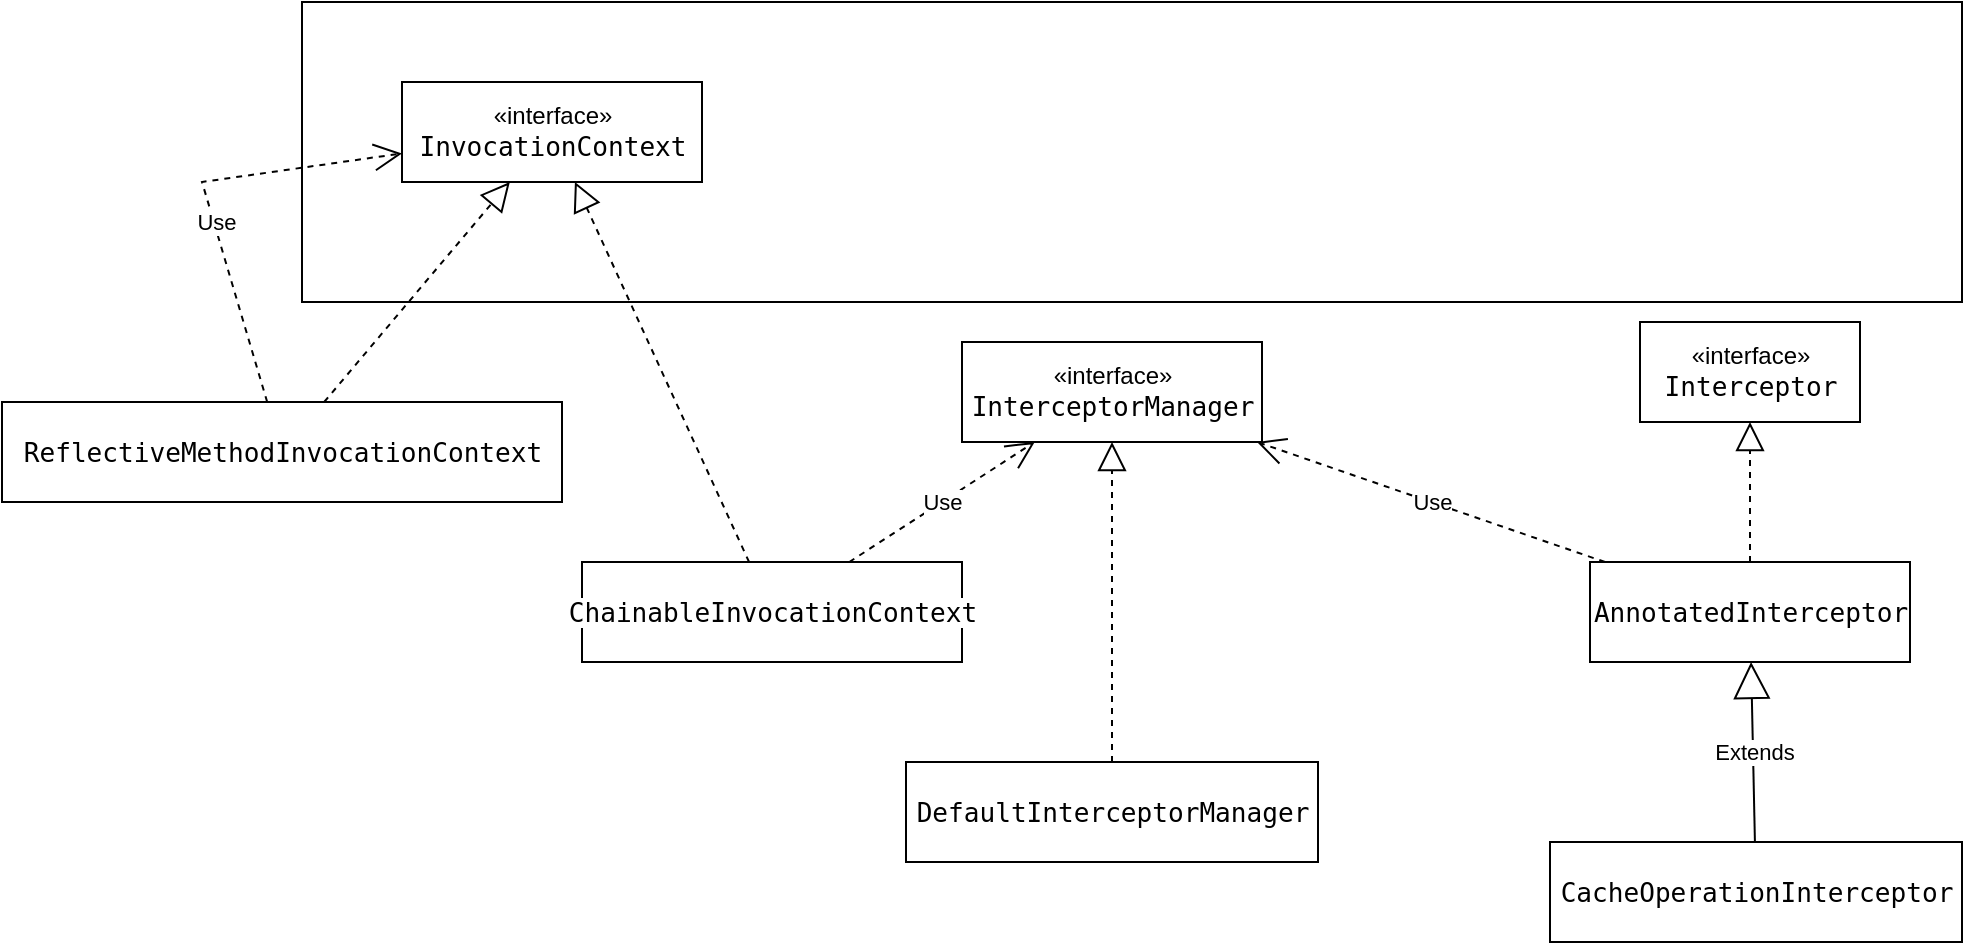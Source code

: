 <mxfile version="13.9.9" type="device"><diagram id="23iRSUPoRavnBvh4doch" name="Page-1"><mxGraphModel dx="1913" dy="1967" grid="1" gridSize="10" guides="1" tooltips="1" connect="1" arrows="1" fold="1" page="1" pageScale="1" pageWidth="827" pageHeight="1169" math="0" shadow="0"><root><mxCell id="0"/><mxCell id="1" parent="0"/><mxCell id="2" value="&lt;div style=&quot;background-color: rgb(255, 255, 255); color: rgb(8, 8, 8); font-family: &amp;quot;JetBrains Mono&amp;quot;, monospace; font-size: 9.8pt;&quot;&gt;&lt;div style=&quot;font-size: 9.8pt;&quot;&gt;&lt;span style=&quot;color:#000000;&quot;&gt;AnnotatedInterceptor&lt;/span&gt;&lt;/div&gt;&lt;/div&gt;" style="html=1;" parent="1" vertex="1"><mxGeometry x="274" y="170" width="160" height="50" as="geometry"/></mxCell><mxCell id="4" value="«interface»&lt;br&gt;&lt;span style=&quot;font-family: &amp;quot;JetBrains Mono&amp;quot;, monospace; font-size: 13.067px; background-color: rgb(255, 255, 255);&quot;&gt;Interceptor&lt;/span&gt;" style="html=1;" parent="1" vertex="1"><mxGeometry x="299" y="50" width="110" height="50" as="geometry"/></mxCell><mxCell id="6" value="" style="endArrow=block;dashed=1;endFill=0;endSize=12;html=1;rounded=0;" parent="1" source="2" target="4" edge="1"><mxGeometry width="160" relative="1" as="geometry"><mxPoint x="164" y="120" as="sourcePoint"/><mxPoint x="324" y="120" as="targetPoint"/></mxGeometry></mxCell><mxCell id="7" value="&lt;div style=&quot;background-color: rgb(255, 255, 255); color: rgb(8, 8, 8); font-family: &amp;quot;JetBrains Mono&amp;quot;, monospace; font-size: 9.8pt;&quot;&gt;&lt;span style=&quot;color:#000000;&quot;&gt;CacheOperationInterceptor&lt;/span&gt;&lt;/div&gt;" style="html=1;" parent="1" vertex="1"><mxGeometry x="254" y="310" width="206" height="50" as="geometry"/></mxCell><mxCell id="8" value="Extends" style="endArrow=block;endSize=16;endFill=0;html=1;rounded=0;" parent="1" source="7" target="2" edge="1"><mxGeometry width="160" relative="1" as="geometry"><mxPoint x="124" y="310" as="sourcePoint"/><mxPoint x="284" y="310" as="targetPoint"/></mxGeometry></mxCell><mxCell id="9" value="Use" style="endArrow=open;endSize=12;dashed=1;html=1;rounded=0;" parent="1" source="2" target="10" edge="1"><mxGeometry width="160" relative="1" as="geometry"><mxPoint x="570" y="260" as="sourcePoint"/><mxPoint x="730" y="260" as="targetPoint"/></mxGeometry></mxCell><mxCell id="10" value="«interface»&lt;br&gt;&lt;span style=&quot;font-family: &amp;quot;JetBrains Mono&amp;quot;, monospace; font-size: 13.067px; background-color: rgb(255, 255, 255);&quot;&gt;InterceptorManager&lt;/span&gt;" style="html=1;" parent="1" vertex="1"><mxGeometry x="-40" y="60" width="150" height="50" as="geometry"/></mxCell><mxCell id="11" value="&lt;div style=&quot;background-color: rgb(255, 255, 255); color: rgb(8, 8, 8); font-family: &amp;quot;JetBrains Mono&amp;quot;, monospace; font-size: 9.8pt;&quot;&gt;&lt;div style=&quot;font-size: 9.8pt;&quot;&gt;&lt;span style=&quot;color:#000000;&quot;&gt;DefaultInterceptorManager&lt;/span&gt;&lt;/div&gt;&lt;/div&gt;" style="html=1;" parent="1" vertex="1"><mxGeometry x="-68" y="270" width="206" height="50" as="geometry"/></mxCell><mxCell id="14" value="" style="rounded=0;whiteSpace=wrap;html=1;fillColor=none;" parent="1" vertex="1"><mxGeometry x="-370" y="-110" width="830" height="150" as="geometry"/></mxCell><mxCell id="12" value="" style="endArrow=block;dashed=1;endFill=0;endSize=12;html=1;rounded=0;" parent="1" source="11" target="10" edge="1"><mxGeometry width="160" relative="1" as="geometry"><mxPoint x="-272" y="280" as="sourcePoint"/><mxPoint x="-272" y="210" as="targetPoint"/></mxGeometry></mxCell><mxCell id="15" value="«interface»&lt;br&gt;&lt;div style=&quot;background-color: rgb(255, 255, 255); color: rgb(8, 8, 8); font-family: &amp;quot;JetBrains Mono&amp;quot;, monospace; font-size: 9.8pt;&quot;&gt;&lt;span style=&quot;color:#000000;&quot;&gt;InvocationContext&lt;/span&gt;&lt;/div&gt;" style="html=1;" parent="1" vertex="1"><mxGeometry x="-320" y="-70" width="150" height="50" as="geometry"/></mxCell><mxCell id="16" value="&lt;div style=&quot;background-color: rgb(255, 255, 255); color: rgb(8, 8, 8); font-family: &amp;quot;JetBrains Mono&amp;quot;, monospace; font-size: 9.8pt;&quot;&gt;&lt;div style=&quot;font-size: 9.8pt;&quot;&gt;&lt;div style=&quot;font-size: 9.8pt;&quot;&gt;&lt;span style=&quot;color:#000000;&quot;&gt;ChainableInvocationContext&lt;/span&gt;&lt;/div&gt;&lt;/div&gt;&lt;/div&gt;" style="html=1;" parent="1" vertex="1"><mxGeometry x="-230" y="170" width="190" height="50" as="geometry"/></mxCell><mxCell id="17" value="" style="endArrow=block;dashed=1;endFill=0;endSize=12;html=1;rounded=0;" parent="1" source="16" target="15" edge="1"><mxGeometry width="160" relative="1" as="geometry"><mxPoint x="330" y="190" as="sourcePoint"/><mxPoint x="330" y="120" as="targetPoint"/></mxGeometry></mxCell><mxCell id="18" value="Use" style="endArrow=open;endSize=12;dashed=1;html=1;rounded=0;" parent="1" source="16" target="10" edge="1"><mxGeometry width="160" relative="1" as="geometry"><mxPoint x="410" y="202.302" as="sourcePoint"/><mxPoint x="570" y="176.905" as="targetPoint"/></mxGeometry></mxCell><mxCell id="19" value="&lt;div style=&quot;background-color: rgb(255, 255, 255); color: rgb(8, 8, 8); font-family: &amp;quot;JetBrains Mono&amp;quot;, monospace; font-size: 9.8pt;&quot;&gt;&lt;div style=&quot;font-size: 9.8pt;&quot;&gt;&lt;div style=&quot;font-size: 9.8pt;&quot;&gt;&lt;div style=&quot;font-size: 9.8pt;&quot;&gt;&lt;span style=&quot;color:#000000;&quot;&gt;ReflectiveMethodInvocationContext&lt;/span&gt;&lt;/div&gt;&lt;/div&gt;&lt;/div&gt;&lt;/div&gt;" style="html=1;" parent="1" vertex="1"><mxGeometry x="-520" y="90" width="280" height="50" as="geometry"/></mxCell><mxCell id="20" value="" style="endArrow=block;dashed=1;endFill=0;endSize=12;html=1;rounded=0;" parent="1" source="19" target="15" edge="1"><mxGeometry width="160" relative="1" as="geometry"><mxPoint x="85" y="90" as="sourcePoint"/><mxPoint x="85" as="targetPoint"/><Array as="points"/></mxGeometry></mxCell><mxCell id="21" value="Use" style="endArrow=open;endSize=12;dashed=1;html=1;rounded=0;" parent="1" source="19" target="15" edge="1"><mxGeometry x="-0.127" y="-1" width="160" relative="1" as="geometry"><mxPoint x="180" y="123.482" as="sourcePoint"/><mxPoint x="570" y="158.304" as="targetPoint"/><Array as="points"><mxPoint x="-420" y="-20"/></Array><mxPoint as="offset"/></mxGeometry></mxCell></root></mxGraphModel></diagram></mxfile>